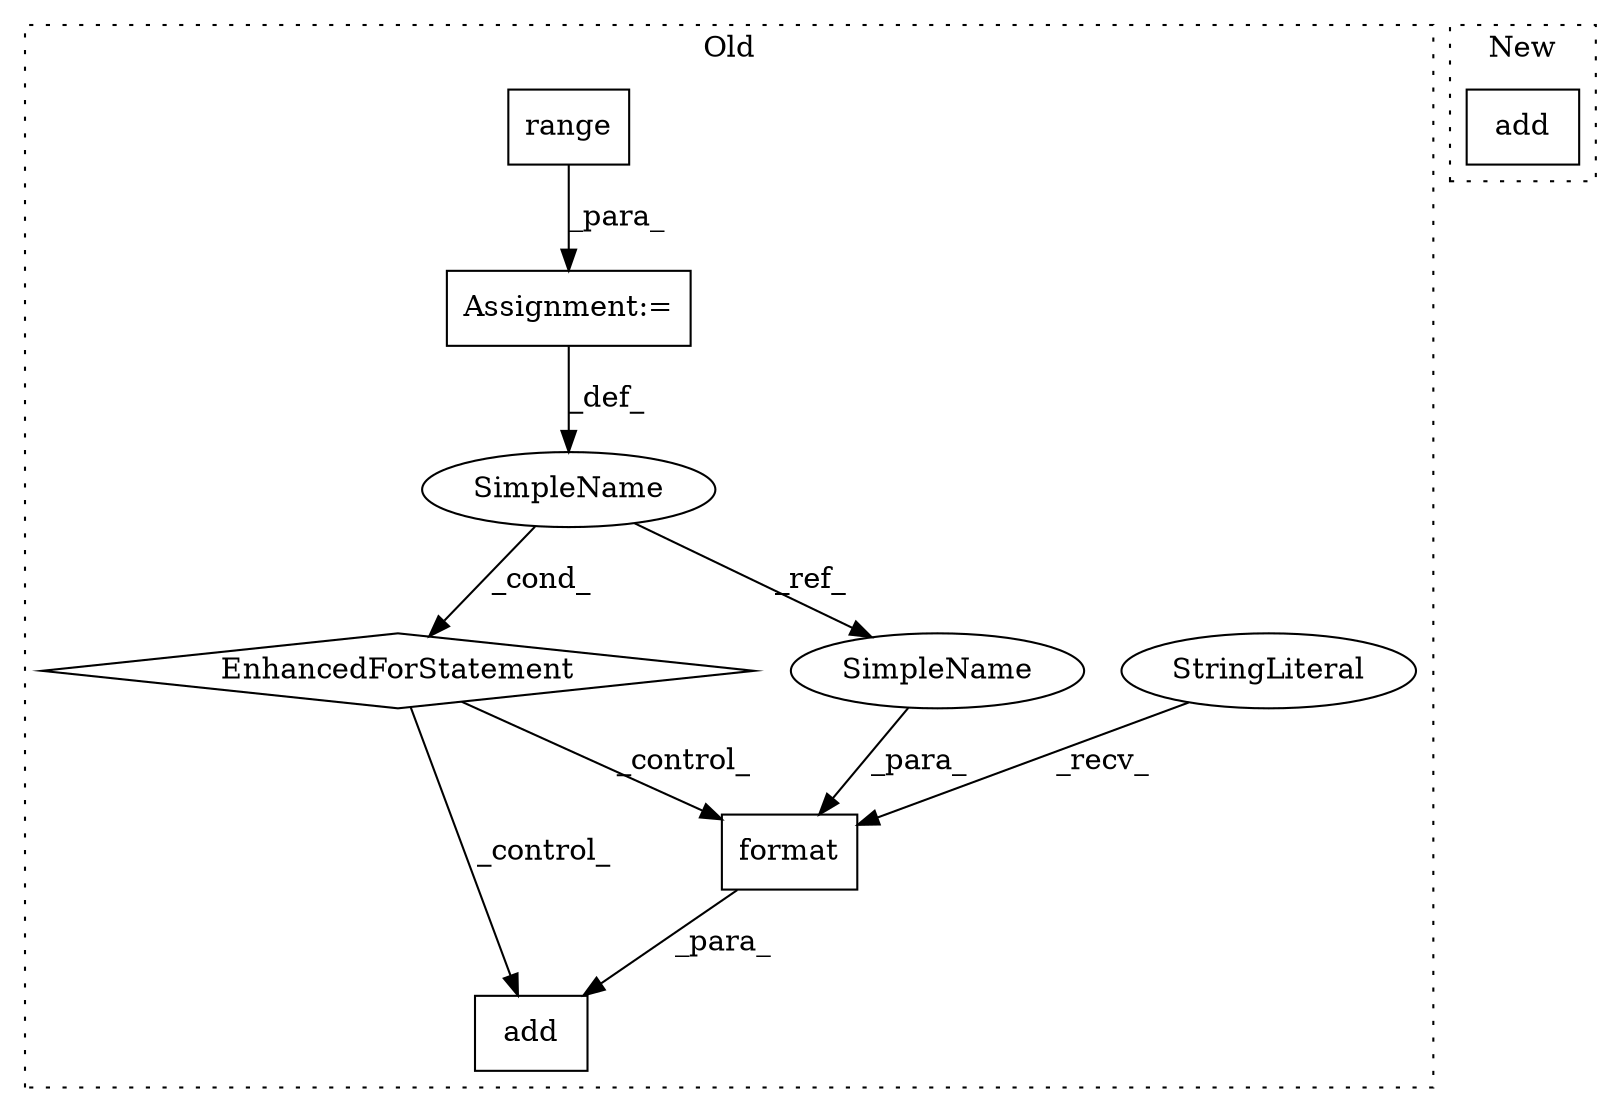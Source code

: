 digraph G {
subgraph cluster0 {
1 [label="range" a="32" s="633,655" l="6,1" shape="box"];
3 [label="Assignment:=" a="7" s="572,656" l="53,2" shape="box"];
4 [label="EnhancedForStatement" a="70" s="572,656" l="53,2" shape="diamond"];
5 [label="SimpleName" a="42" s="629" l="1" shape="ellipse"];
6 [label="add" a="32" s="671,707" l="4,1" shape="box"];
7 [label="format" a="32" s="684,692" l="7,1" shape="box"];
8 [label="StringLiteral" a="45" s="675" l="8" shape="ellipse"];
9 [label="SimpleName" a="42" s="691" l="1" shape="ellipse"];
label = "Old";
style="dotted";
}
subgraph cluster1 {
2 [label="add" a="32" s="593,618" l="4,1" shape="box"];
label = "New";
style="dotted";
}
1 -> 3 [label="_para_"];
3 -> 5 [label="_def_"];
4 -> 7 [label="_control_"];
4 -> 6 [label="_control_"];
5 -> 4 [label="_cond_"];
5 -> 9 [label="_ref_"];
7 -> 6 [label="_para_"];
8 -> 7 [label="_recv_"];
9 -> 7 [label="_para_"];
}